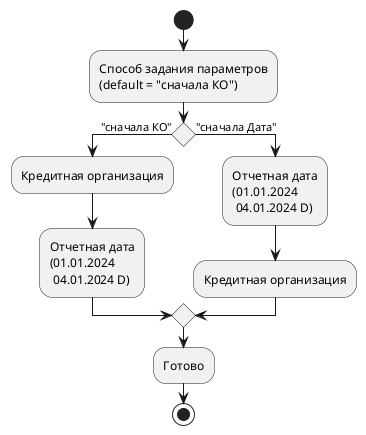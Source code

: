 @startuml
start
:Способ задания параметров 
(default = "сначала КО");
if () then ("cначала КО") 
:Кредитная организация;
:Отчетная дата
(01.01.2024
 04.01.2024 D);
else ("сначала Дата")
:Отчетная дата
(01.01.2024 
 04.01.2024 D);
:Кредитная организация;
endif
:Готово;
stop 
@enduml
